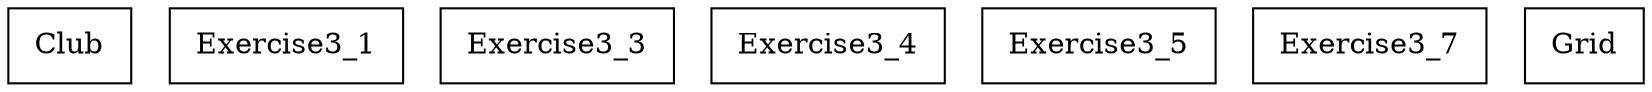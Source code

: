 digraph {
Club [ label=" Club " shape= box ]
Exercise3_1 [ label=" Exercise3_1 " shape= box ]
Exercise3_3 [ label=" Exercise3_3 " shape= box ]
Exercise3_4 [ label=" Exercise3_4 " shape= box ]
Exercise3_5 [ label=" Exercise3_5 " shape= box ]
Exercise3_7 [ label=" Exercise3_7 " shape= box ]
Grid [ label=" Grid " shape= box ]

}
